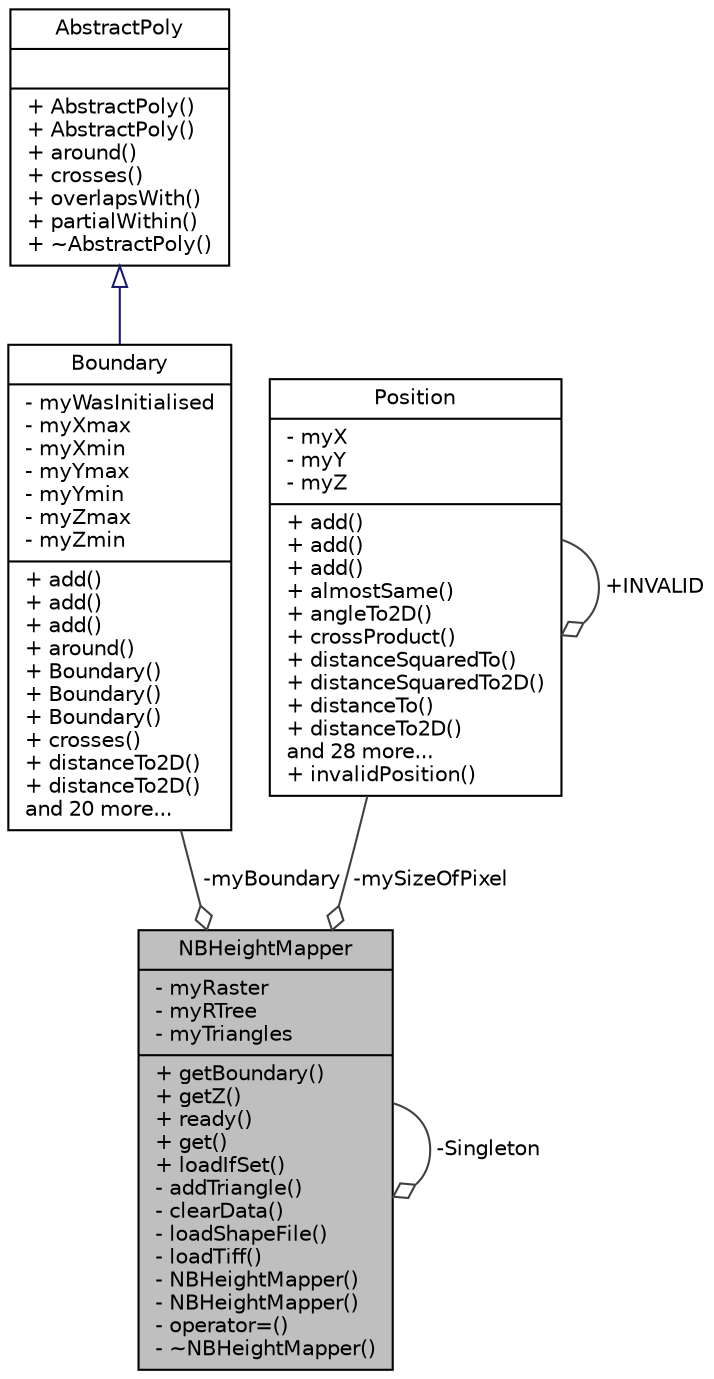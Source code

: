 digraph "NBHeightMapper"
{
  edge [fontname="Helvetica",fontsize="10",labelfontname="Helvetica",labelfontsize="10"];
  node [fontname="Helvetica",fontsize="10",shape=record];
  Node1 [label="{NBHeightMapper\n|- myRaster\l- myRTree\l- myTriangles\l|+ getBoundary()\l+ getZ()\l+ ready()\l+ get()\l+ loadIfSet()\l- addTriangle()\l- clearData()\l- loadShapeFile()\l- loadTiff()\l- NBHeightMapper()\l- NBHeightMapper()\l- operator=()\l- ~NBHeightMapper()\l}",height=0.2,width=0.4,color="black", fillcolor="grey75", style="filled", fontcolor="black"];
  Node2 -> Node1 [color="grey25",fontsize="10",style="solid",label=" -myBoundary" ,arrowhead="odiamond",fontname="Helvetica"];
  Node2 [label="{Boundary\n|- myWasInitialised\l- myXmax\l- myXmin\l- myYmax\l- myYmin\l- myZmax\l- myZmin\l|+ add()\l+ add()\l+ add()\l+ around()\l+ Boundary()\l+ Boundary()\l+ Boundary()\l+ crosses()\l+ distanceTo2D()\l+ distanceTo2D()\land 20 more...\l}",height=0.2,width=0.4,color="black", fillcolor="white", style="filled",URL="$d5/dda/class_boundary.html",tooltip="A class that stores a 2D geometrical boundary. "];
  Node3 -> Node2 [dir="back",color="midnightblue",fontsize="10",style="solid",arrowtail="onormal",fontname="Helvetica"];
  Node3 [label="{AbstractPoly\n||+ AbstractPoly()\l+ AbstractPoly()\l+ around()\l+ crosses()\l+ overlapsWith()\l+ partialWithin()\l+ ~AbstractPoly()\l}",height=0.2,width=0.4,color="black", fillcolor="white", style="filled",URL="$de/d1a/class_abstract_poly.html"];
  Node4 -> Node1 [color="grey25",fontsize="10",style="solid",label=" -mySizeOfPixel" ,arrowhead="odiamond",fontname="Helvetica"];
  Node4 [label="{Position\n|- myX\l- myY\l- myZ\l|+ add()\l+ add()\l+ add()\l+ almostSame()\l+ angleTo2D()\l+ crossProduct()\l+ distanceSquaredTo()\l+ distanceSquaredTo2D()\l+ distanceTo()\l+ distanceTo2D()\land 28 more...\l+ invalidPosition()\l}",height=0.2,width=0.4,color="black", fillcolor="white", style="filled",URL="$d7/d3b/class_position.html",tooltip="A point in 2D or 3D with translation and scaling methods. "];
  Node4 -> Node4 [color="grey25",fontsize="10",style="solid",label=" +INVALID" ,arrowhead="odiamond",fontname="Helvetica"];
  Node1 -> Node1 [color="grey25",fontsize="10",style="solid",label=" -Singleton" ,arrowhead="odiamond",fontname="Helvetica"];
}
